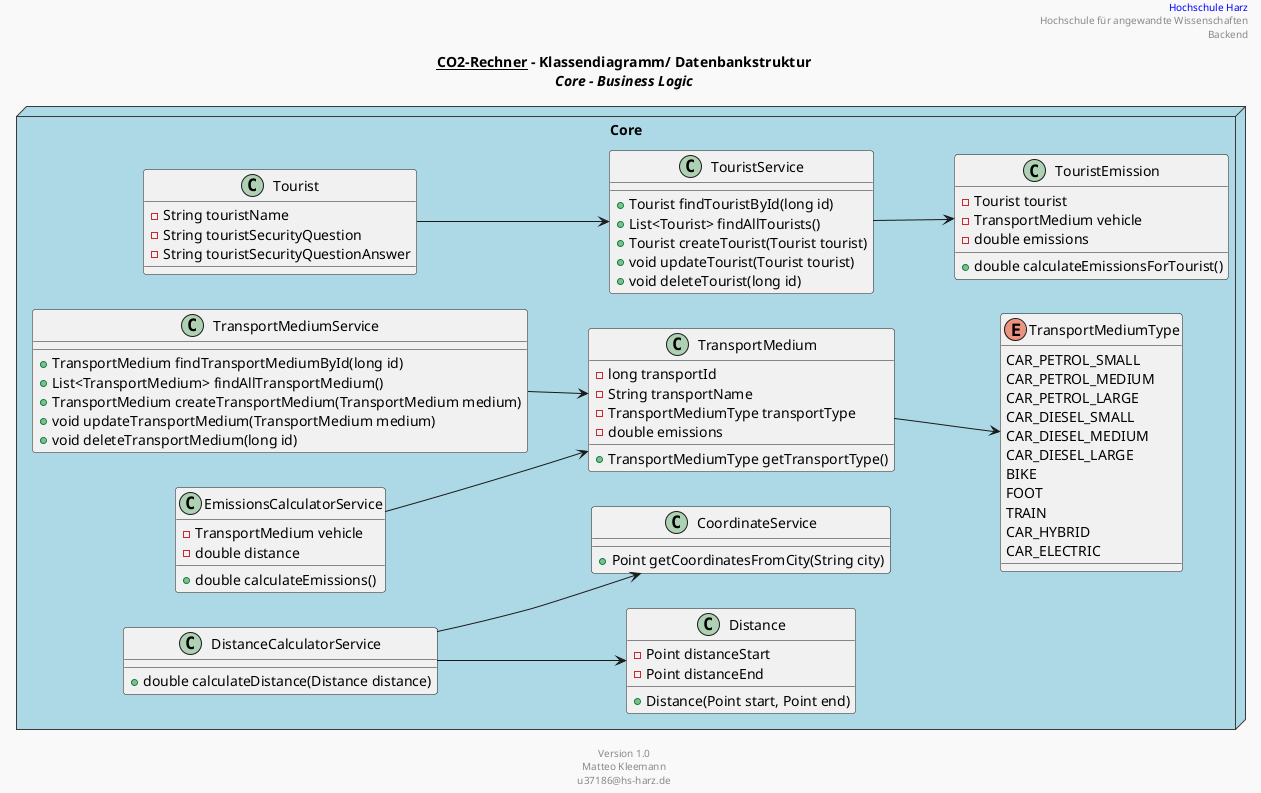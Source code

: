 @startuml
!theme mars

title
<u>CO2-Rechner</u> - Klassendiagramm/ Datenbankstruktur
<i>Core - Business Logic</i>
end title

header
<font color=blue>Hochschule Harz</font>
Hochschule für angewandte Wissenschaften
Backend
end header

center footer
Version 1.0
Matteo Kleemann
u37186@hs-harz.de
end footer

left to right direction

package "Core" <<Node>> #lightblue {
  class TransportMedium {
    - long transportId
    - String transportName
    - TransportMediumType transportType
    - double emissions
    + TransportMediumType getTransportType()
  }

  enum TransportMediumType {
    CAR_PETROL_SMALL
    CAR_PETROL_MEDIUM
    CAR_PETROL_LARGE
    CAR_DIESEL_SMALL
    CAR_DIESEL_MEDIUM
    CAR_DIESEL_LARGE
    BIKE
    FOOT
    TRAIN
    CAR_HYBRID
    CAR_ELECTRIC
  }

  class TransportMediumService {
    + TransportMedium findTransportMediumById(long id)
    + List<TransportMedium> findAllTransportMedium()
    + TransportMedium createTransportMedium(TransportMedium medium)
    + void updateTransportMedium(TransportMedium medium)
    + void deleteTransportMedium(long id)
  }

  class Tourist {
    - String touristName
    - String touristSecurityQuestion
    - String touristSecurityQuestionAnswer
  }

  class TouristService {
    + Tourist findTouristById(long id)
    + List<Tourist> findAllTourists()
    + Tourist createTourist(Tourist tourist)
    + void updateTourist(Tourist tourist)
    + void deleteTourist(long id)
  }

  class TouristEmission {
    - Tourist tourist
    - TransportMedium vehicle
    - double emissions
    + double calculateEmissionsForTourist()
  }

  class EmissionsCalculatorService {
    - TransportMedium vehicle
    - double distance
    + double calculateEmissions()
  }

  class Distance {
    -Point distanceStart
    -Point distanceEnd
    +Distance(Point start, Point end)
  }

  class DistanceCalculatorService {
    + double calculateDistance(Distance distance)
  }

  class CoordinateService {
    + Point getCoordinatesFromCity(String city)
  }

  TransportMedium -down-> TransportMediumType
  TransportMediumService --> TransportMedium
  Tourist -down-> TouristService
  TouristService --> TouristEmission
  EmissionsCalculatorService --> TransportMedium
  DistanceCalculatorService --> CoordinateService
  DistanceCalculatorService --> Distance
}
@enduml
